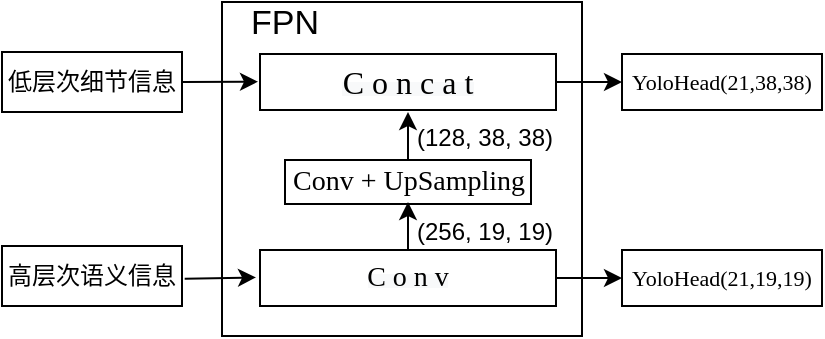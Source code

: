 <mxfile version="14.7.0" type="github">
  <diagram id="zQE5vsxRgVPBx2-GxELZ" name="Page-1">
    <mxGraphModel dx="813" dy="457" grid="1" gridSize="10" guides="1" tooltips="1" connect="1" arrows="1" fold="1" page="1" pageScale="1" pageWidth="827" pageHeight="1169" math="0" shadow="0">
      <root>
        <mxCell id="0" />
        <mxCell id="1" parent="0" />
        <mxCell id="1uVs3FNL-p7HF-o2O84L-17" value="低层次细节信息" style="rounded=0;whiteSpace=wrap;html=1;" vertex="1" parent="1">
          <mxGeometry x="190" y="295" width="90" height="30" as="geometry" />
        </mxCell>
        <mxCell id="1uVs3FNL-p7HF-o2O84L-1" value="" style="rounded=0;whiteSpace=wrap;html=1;strokeWidth=1;fontSize=7;" vertex="1" parent="1">
          <mxGeometry x="300" y="270" width="180" height="167" as="geometry" />
        </mxCell>
        <mxCell id="1uVs3FNL-p7HF-o2O84L-2" value="&lt;span style=&quot;color: rgb(0 , 0 , 0) ; font-style: normal ; letter-spacing: normal ; text-align: center ; text-indent: 0px ; text-transform: none ; word-spacing: 0px ; background-color: rgb(248 , 249 , 250) ; display: inline ; float: none&quot;&gt;&lt;font style=&quot;font-size: 14px&quot; face=&quot;Times New Roman&quot;&gt;C o n v&lt;/font&gt;&lt;/span&gt;" style="rounded=0;whiteSpace=wrap;html=1;strokeWidth=1;fontSize=7;" vertex="1" parent="1">
          <mxGeometry x="319" y="394" width="148" height="28" as="geometry" />
        </mxCell>
        <mxCell id="1uVs3FNL-p7HF-o2O84L-3" value="&lt;span style=&quot;color: rgb(0 , 0 , 0) ; font-style: normal ; letter-spacing: normal ; text-align: center ; text-indent: 0px ; text-transform: none ; word-spacing: 0px ; background-color: rgb(248 , 249 , 250) ; display: inline ; float: none&quot;&gt;&lt;font style=&quot;font-size: 16px&quot; face=&quot;Times New Roman&quot;&gt;C o n c a t&lt;/font&gt;&lt;/span&gt;" style="rounded=0;whiteSpace=wrap;html=1;strokeWidth=1;fontSize=7;" vertex="1" parent="1">
          <mxGeometry x="319" y="296" width="148" height="28" as="geometry" />
        </mxCell>
        <mxCell id="1uVs3FNL-p7HF-o2O84L-4" value="&lt;font face=&quot;Times New Roman&quot; style=&quot;font-size: 14px&quot;&gt;Conv + UpSampling&lt;/font&gt;" style="rounded=0;whiteSpace=wrap;html=1;strokeWidth=1;fontSize=7;" vertex="1" parent="1">
          <mxGeometry x="331.5" y="349" width="123" height="22" as="geometry" />
        </mxCell>
        <mxCell id="1uVs3FNL-p7HF-o2O84L-5" value="&lt;font style=&quot;font-size: 17px&quot;&gt;FPN&lt;/font&gt;" style="text;html=1;resizable=0;autosize=1;align=center;verticalAlign=middle;points=[];fillColor=none;strokeColor=none;rounded=0;fontSize=7;" vertex="1" parent="1">
          <mxGeometry x="310" y="274" width="42" height="14" as="geometry" />
        </mxCell>
        <mxCell id="1uVs3FNL-p7HF-o2O84L-6" value="" style="endArrow=classic;html=1;exitX=0.5;exitY=0;exitDx=0;exitDy=0;" edge="1" parent="1" source="1uVs3FNL-p7HF-o2O84L-2">
          <mxGeometry width="50" height="50" relative="1" as="geometry">
            <mxPoint x="393" y="379" as="sourcePoint" />
            <mxPoint x="393" y="370" as="targetPoint" />
          </mxGeometry>
        </mxCell>
        <mxCell id="1uVs3FNL-p7HF-o2O84L-7" value="" style="endArrow=classic;html=1;exitX=1;exitY=0.5;exitDx=0;exitDy=0;" edge="1" parent="1" source="1uVs3FNL-p7HF-o2O84L-2">
          <mxGeometry width="50" height="50" relative="1" as="geometry">
            <mxPoint x="463.5" y="407.66" as="sourcePoint" />
            <mxPoint x="500" y="408" as="targetPoint" />
          </mxGeometry>
        </mxCell>
        <mxCell id="1uVs3FNL-p7HF-o2O84L-8" value="" style="endArrow=classic;html=1;exitX=1;exitY=0.5;exitDx=0;exitDy=0;" edge="1" parent="1">
          <mxGeometry width="50" height="50" relative="1" as="geometry">
            <mxPoint x="467" y="310.05" as="sourcePoint" />
            <mxPoint x="500" y="310" as="targetPoint" />
          </mxGeometry>
        </mxCell>
        <mxCell id="1uVs3FNL-p7HF-o2O84L-9" value="" style="endArrow=classic;html=1;exitX=0.5;exitY=0;exitDx=0;exitDy=0;" edge="1" parent="1" source="1uVs3FNL-p7HF-o2O84L-4">
          <mxGeometry width="50" height="50" relative="1" as="geometry">
            <mxPoint x="392.8" y="335.5" as="sourcePoint" />
            <mxPoint x="393" y="325" as="targetPoint" />
          </mxGeometry>
        </mxCell>
        <mxCell id="1uVs3FNL-p7HF-o2O84L-10" value="(128, 38, 38)" style="text;html=1;resizable=0;autosize=1;align=center;verticalAlign=middle;points=[];fillColor=none;strokeColor=none;rounded=0;" vertex="1" parent="1">
          <mxGeometry x="392" y="329" width="77" height="18" as="geometry" />
        </mxCell>
        <mxCell id="1uVs3FNL-p7HF-o2O84L-11" value="(256, 19, 19)" style="text;html=1;resizable=0;autosize=1;align=center;verticalAlign=middle;points=[];fillColor=none;strokeColor=none;rounded=0;" vertex="1" parent="1">
          <mxGeometry x="392" y="376" width="77" height="18" as="geometry" />
        </mxCell>
        <mxCell id="1uVs3FNL-p7HF-o2O84L-12" value="" style="endArrow=classic;html=1;exitX=1;exitY=0.5;exitDx=0;exitDy=0;" edge="1" parent="1" source="1uVs3FNL-p7HF-o2O84L-17">
          <mxGeometry width="50" height="50" relative="1" as="geometry">
            <mxPoint x="290" y="310" as="sourcePoint" />
            <mxPoint x="318" y="309.83" as="targetPoint" />
          </mxGeometry>
        </mxCell>
        <mxCell id="1uVs3FNL-p7HF-o2O84L-14" value="" style="endArrow=classic;html=1;exitX=1.026;exitY=0.544;exitDx=0;exitDy=0;exitPerimeter=0;" edge="1" parent="1">
          <mxGeometry width="50" height="50" relative="1" as="geometry">
            <mxPoint x="281.34" y="408.32" as="sourcePoint" />
            <mxPoint x="317" y="407.71" as="targetPoint" />
          </mxGeometry>
        </mxCell>
        <mxCell id="1uVs3FNL-p7HF-o2O84L-18" value="&lt;span&gt;高层次语义信息&lt;/span&gt;" style="rounded=0;whiteSpace=wrap;html=1;" vertex="1" parent="1">
          <mxGeometry x="190" y="392" width="90" height="30" as="geometry" />
        </mxCell>
        <mxCell id="1uVs3FNL-p7HF-o2O84L-19" value="&lt;font style=&quot;font-size: 11px&quot; face=&quot;Times New Roman&quot;&gt;YoloHead(21,38,38)&lt;/font&gt;" style="rounded=0;whiteSpace=wrap;html=1;strokeWidth=1;fontSize=7;" vertex="1" parent="1">
          <mxGeometry x="500" y="296" width="100" height="28" as="geometry" />
        </mxCell>
        <mxCell id="1uVs3FNL-p7HF-o2O84L-20" value="&lt;font style=&quot;font-size: 11px&quot; face=&quot;Times New Roman&quot;&gt;YoloHead(21,19,19)&lt;/font&gt;" style="rounded=0;whiteSpace=wrap;html=1;strokeWidth=1;fontSize=7;" vertex="1" parent="1">
          <mxGeometry x="500" y="394" width="100" height="28" as="geometry" />
        </mxCell>
      </root>
    </mxGraphModel>
  </diagram>
</mxfile>
